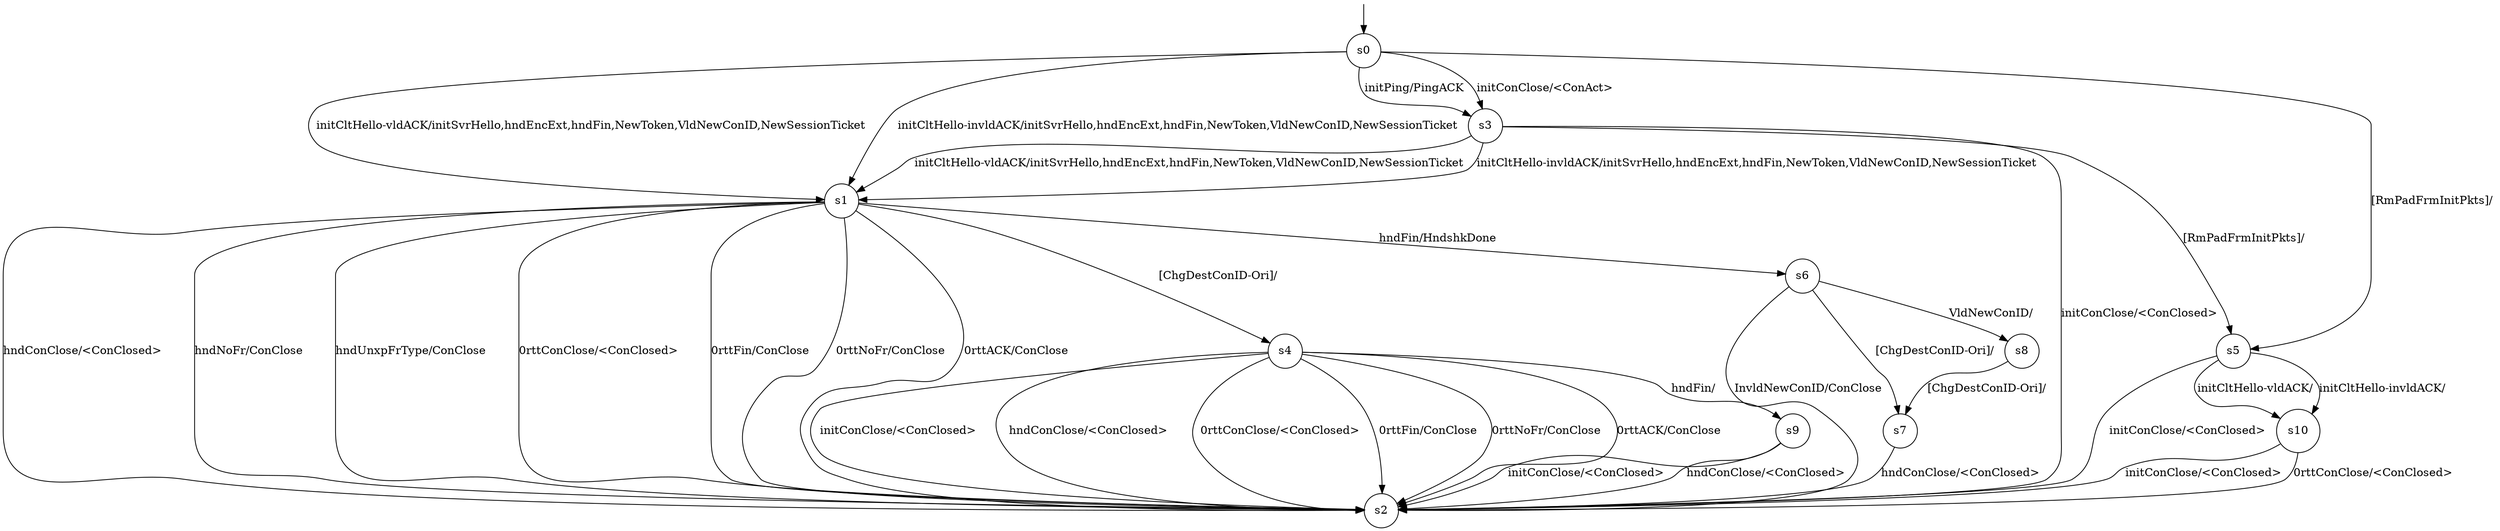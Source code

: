 digraph g {

s0 [shape="circle" label="s0"];
s1 [shape="circle" label="s1"];
s2 [shape="circle" label="s2"];
s3 [shape="circle" label="s3"];
s4 [shape="circle" label="s4"];
s5 [shape="circle" label="s5"];
s6 [shape="circle" label="s6"];
s7 [shape="circle" label="s7"];
s8 [shape="circle" label="s8"];
s9 [shape="circle" label="s9"];
s10 [shape="circle" label="s10"];
s0 -> s3 [label="initPing/PingACK "];
s0 -> s3 [label="initConClose/<ConAct> "];
s0 -> s1 [label="initCltHello-vldACK/initSvrHello,hndEncExt,hndFin,NewToken,VldNewConID,NewSessionTicket "];
s0 -> s1 [label="initCltHello-invldACK/initSvrHello,hndEncExt,hndFin,NewToken,VldNewConID,NewSessionTicket "];
s0 -> s5 [label="[RmPadFrmInitPkts]/ "];
s1 -> s6 [label="hndFin/HndshkDone "];
s1 -> s2 [label="hndConClose/<ConClosed> "];
s1 -> s2 [label="hndNoFr/ConClose "];
s1 -> s2 [label="hndUnxpFrType/ConClose "];
s1 -> s2 [label="0rttConClose/<ConClosed> "];
s1 -> s2 [label="0rttFin/ConClose "];
s1 -> s2 [label="0rttNoFr/ConClose "];
s1 -> s2 [label="0rttACK/ConClose "];
s1 -> s4 [label="[ChgDestConID-Ori]/ "];
s3 -> s2 [label="initConClose/<ConClosed> "];
s3 -> s1 [label="initCltHello-vldACK/initSvrHello,hndEncExt,hndFin,NewToken,VldNewConID,NewSessionTicket "];
s3 -> s1 [label="initCltHello-invldACK/initSvrHello,hndEncExt,hndFin,NewToken,VldNewConID,NewSessionTicket "];
s3 -> s5 [label="[RmPadFrmInitPkts]/ "];
s4 -> s2 [label="initConClose/<ConClosed> "];
s4 -> s9 [label="hndFin/ "];
s4 -> s2 [label="hndConClose/<ConClosed> "];
s4 -> s2 [label="0rttConClose/<ConClosed> "];
s4 -> s2 [label="0rttFin/ConClose "];
s4 -> s2 [label="0rttNoFr/ConClose "];
s4 -> s2 [label="0rttACK/ConClose "];
s5 -> s2 [label="initConClose/<ConClosed> "];
s5 -> s10 [label="initCltHello-vldACK/ "];
s5 -> s10 [label="initCltHello-invldACK/ "];
s6 -> s8 [label="VldNewConID/ "];
s6 -> s2 [label="InvldNewConID/ConClose "];
s6 -> s7 [label="[ChgDestConID-Ori]/ "];
s7 -> s2 [label="hndConClose/<ConClosed> "];
s8 -> s7 [label="[ChgDestConID-Ori]/ "];
s9 -> s2 [label="initConClose/<ConClosed> "];
s9 -> s2 [label="hndConClose/<ConClosed> "];
s10 -> s2 [label="initConClose/<ConClosed> "];
s10 -> s2 [label="0rttConClose/<ConClosed> "];

__start0 [label="" shape="none" width="0" height="0"];
__start0 -> s0;

}
